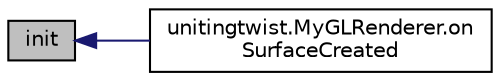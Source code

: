 digraph "init"
{
  edge [fontname="Helvetica",fontsize="10",labelfontname="Helvetica",labelfontsize="10"];
  node [fontname="Helvetica",fontsize="10",shape=record];
  rankdir="LR";
  Node27 [label="init",height=0.2,width=0.4,color="black", fillcolor="grey75", style="filled", fontcolor="black"];
  Node27 -> Node28 [dir="back",color="midnightblue",fontsize="10",style="solid"];
  Node28 [label="unitingtwist.MyGLRenderer.on\lSurfaceCreated",height=0.2,width=0.4,color="black", fillcolor="white", style="filled",URL="$classunitingtwist_1_1_my_g_l_renderer.html#a6843354e3fe7377a3a73cb4b063ffa8f"];
}

